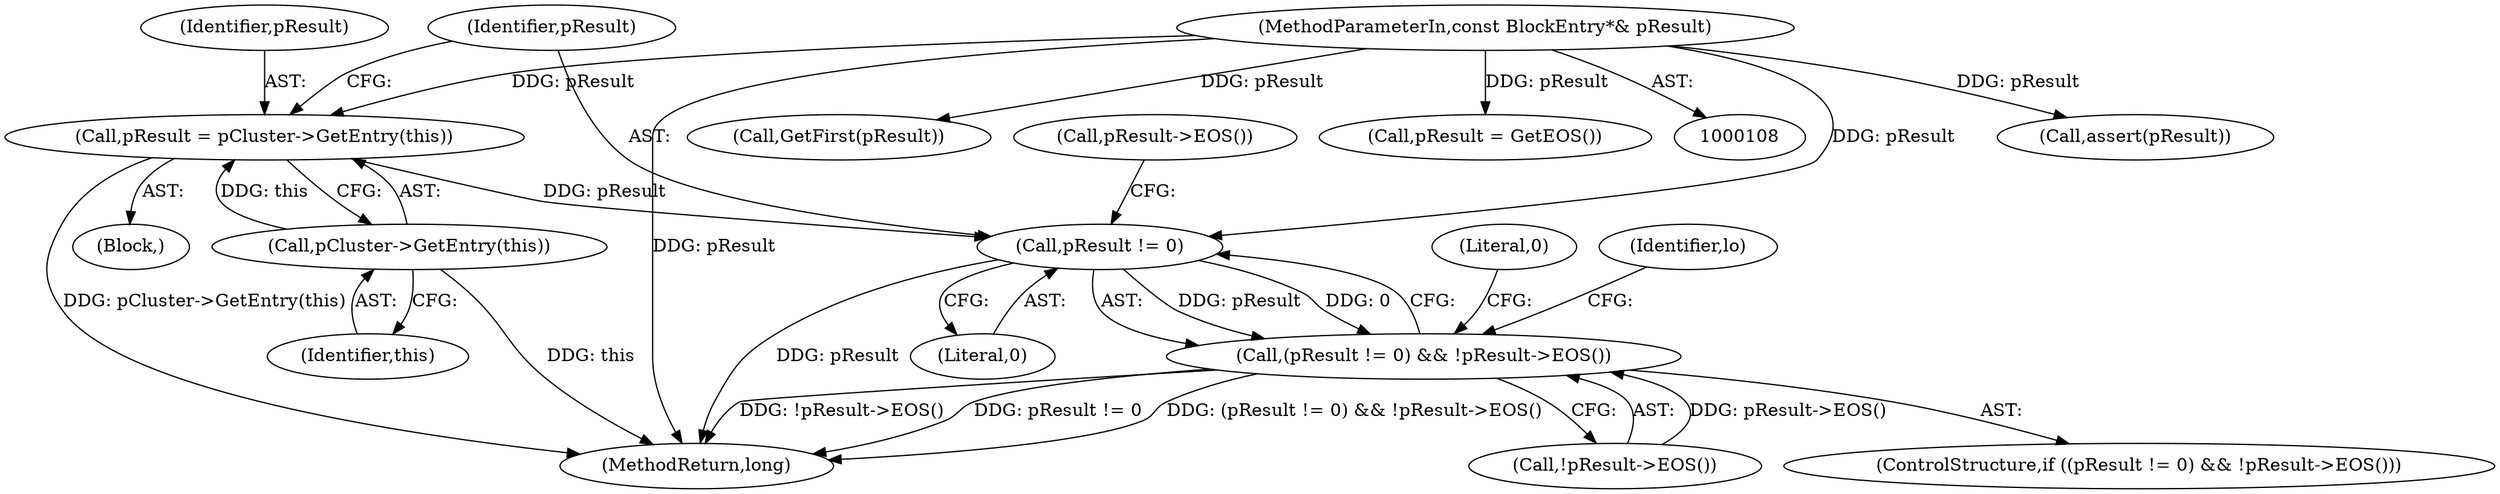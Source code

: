digraph "0_Android_04839626ed859623901ebd3a5fd483982186b59d_197@pointer" {
"1000267" [label="(Call,pResult = pCluster->GetEntry(this))"];
"1000269" [label="(Call,pCluster->GetEntry(this))"];
"1000110" [label="(MethodParameterIn,const BlockEntry*& pResult)"];
"1000273" [label="(Call,pResult != 0)"];
"1000272" [label="(Call,(pResult != 0) && !pResult->EOS())"];
"1000255" [label="(Block,)"];
"1000277" [label="(Call,pResult->EOS())"];
"1000276" [label="(Call,!pResult->EOS())"];
"1000123" [label="(Call,assert(pResult))"];
"1000115" [label="(Call,GetFirst(pResult))"];
"1000272" [label="(Call,(pResult != 0) && !pResult->EOS())"];
"1000271" [label="(ControlStructure,if ((pResult != 0) && !pResult->EOS()))"];
"1000275" [label="(Literal,0)"];
"1000269" [label="(Call,pCluster->GetEntry(this))"];
"1000279" [label="(Literal,0)"];
"1000110" [label="(MethodParameterIn,const BlockEntry*& pResult)"];
"1000285" [label="(MethodReturn,long)"];
"1000267" [label="(Call,pResult = pCluster->GetEntry(this))"];
"1000273" [label="(Call,pResult != 0)"];
"1000268" [label="(Identifier,pResult)"];
"1000270" [label="(Identifier,this)"];
"1000253" [label="(Identifier,lo)"];
"1000274" [label="(Identifier,pResult)"];
"1000280" [label="(Call,pResult = GetEOS())"];
"1000267" -> "1000255"  [label="AST: "];
"1000267" -> "1000269"  [label="CFG: "];
"1000268" -> "1000267"  [label="AST: "];
"1000269" -> "1000267"  [label="AST: "];
"1000274" -> "1000267"  [label="CFG: "];
"1000267" -> "1000285"  [label="DDG: pCluster->GetEntry(this)"];
"1000269" -> "1000267"  [label="DDG: this"];
"1000110" -> "1000267"  [label="DDG: pResult"];
"1000267" -> "1000273"  [label="DDG: pResult"];
"1000269" -> "1000270"  [label="CFG: "];
"1000270" -> "1000269"  [label="AST: "];
"1000269" -> "1000285"  [label="DDG: this"];
"1000110" -> "1000108"  [label="AST: "];
"1000110" -> "1000285"  [label="DDG: pResult"];
"1000110" -> "1000115"  [label="DDG: pResult"];
"1000110" -> "1000123"  [label="DDG: pResult"];
"1000110" -> "1000273"  [label="DDG: pResult"];
"1000110" -> "1000280"  [label="DDG: pResult"];
"1000273" -> "1000272"  [label="AST: "];
"1000273" -> "1000275"  [label="CFG: "];
"1000274" -> "1000273"  [label="AST: "];
"1000275" -> "1000273"  [label="AST: "];
"1000277" -> "1000273"  [label="CFG: "];
"1000272" -> "1000273"  [label="CFG: "];
"1000273" -> "1000285"  [label="DDG: pResult"];
"1000273" -> "1000272"  [label="DDG: pResult"];
"1000273" -> "1000272"  [label="DDG: 0"];
"1000272" -> "1000271"  [label="AST: "];
"1000272" -> "1000276"  [label="CFG: "];
"1000276" -> "1000272"  [label="AST: "];
"1000253" -> "1000272"  [label="CFG: "];
"1000279" -> "1000272"  [label="CFG: "];
"1000272" -> "1000285"  [label="DDG: !pResult->EOS()"];
"1000272" -> "1000285"  [label="DDG: pResult != 0"];
"1000272" -> "1000285"  [label="DDG: (pResult != 0) && !pResult->EOS()"];
"1000276" -> "1000272"  [label="DDG: pResult->EOS()"];
}
